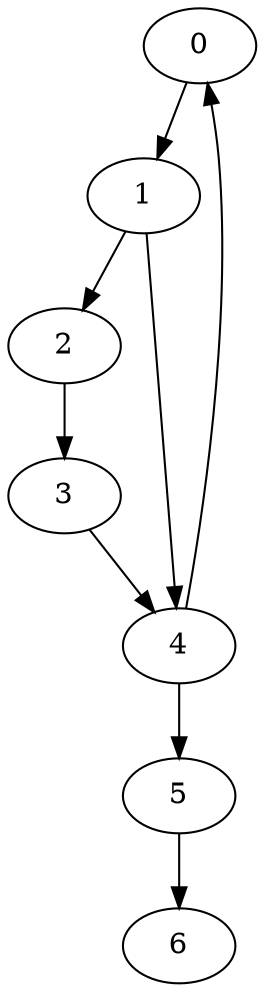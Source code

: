 digraph G {
	0;
	1;
	2;
	3;
	4;
	5;
	6;

	0 -> 1 [village=Berlin; name=On_the_Slope; heightLimit=3; weight=10; primaryType=sideStreet; secondaryType=none;];
	1 -> 2 [village=Berlin; name=Post_Road; heightLimit=3; weight=10; primaryType=sideStreet; secondaryType=none;];
	1 -> 4 [village=Berlin; name=Mountain_Street; heightLimit=3; weight=10; primaryType=mainStreet; secondaryType=none;];
	2 -> 3 [village=Berlin; name=Flower_Path; heightLimit=3; weight=10; primaryType=sideStreet; secondaryType=none;];
	3 -> 4 [village=Berlin; name=Harbor_Street; heightLimit=3; weight=10; primaryType=sideStreet; secondaryType=none;];
	4 -> 0 [village=Berlin; name=Pine_Way; heightLimit=3; weight=10; primaryType=sideStreet; secondaryType=none;];

	5 -> 6 [village=Gav; name=Field_Lane; heightLimit=3; weight=10; primaryType=sideStreet; secondaryType=none;];

	4 -> 5 [village=Shav; name=By_the_Stream; heightLimit=3; weight=10; primaryType=countyRoad; secondaryType=none;];
}